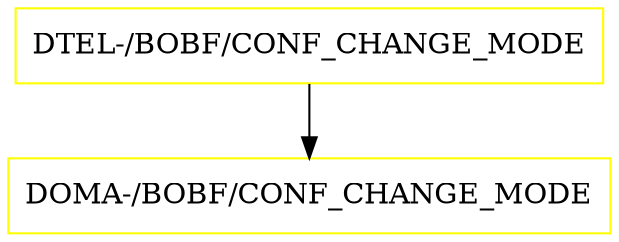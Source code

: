 digraph G {
  "DTEL-/BOBF/CONF_CHANGE_MODE" [shape=box,color=yellow];
  "DOMA-/BOBF/CONF_CHANGE_MODE" [shape=box,color=yellow,URL="./DOMA_%23BOBF%23CONF_CHANGE_MODE.html"];
  "DTEL-/BOBF/CONF_CHANGE_MODE" -> "DOMA-/BOBF/CONF_CHANGE_MODE";
}
